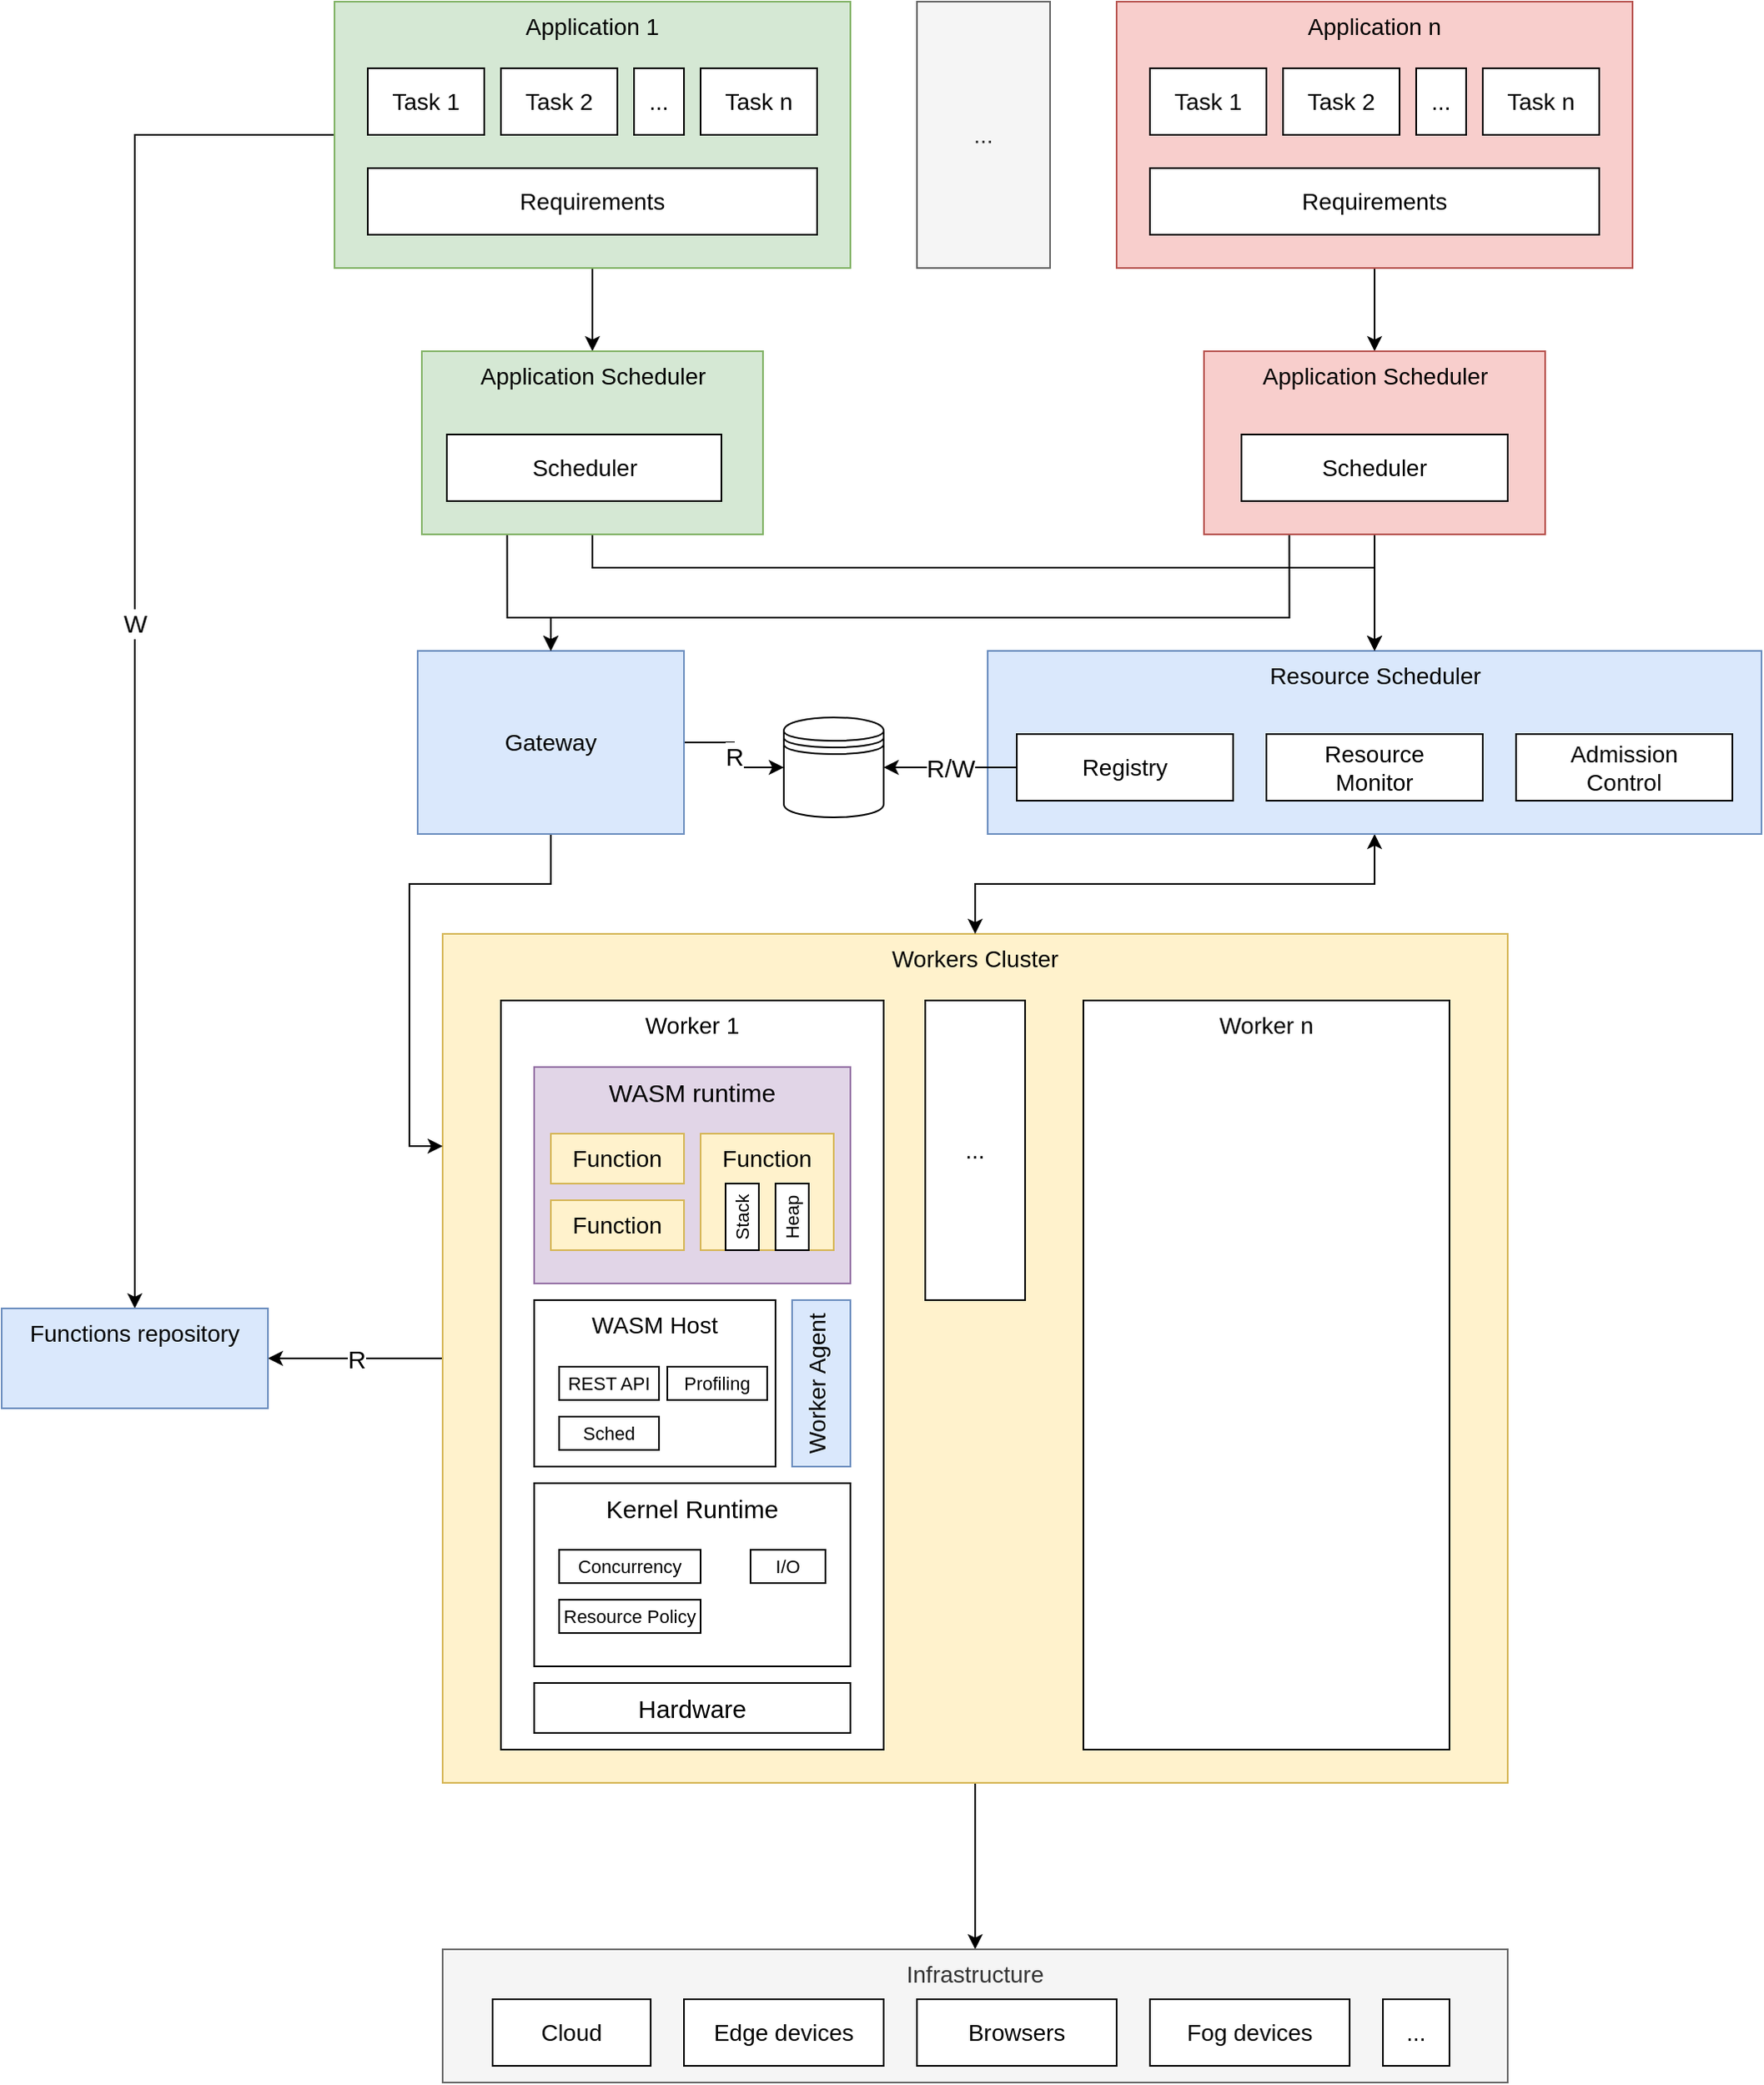 <mxfile version="13.7.5" type="device"><diagram id="8towSq2LqtXwyE7touni" name="Page-1"><mxGraphModel dx="1812" dy="803" grid="1" gridSize="10" guides="1" tooltips="1" connect="1" arrows="1" fold="1" page="1" pageScale="1" pageWidth="827" pageHeight="1169" math="0" shadow="0"><root><mxCell id="0"/><mxCell id="1" parent="0"/><mxCell id="jBIaHN4taIn95anJ6NxQ-52" style="edgeStyle=orthogonalEdgeStyle;rounded=0;orthogonalLoop=1;jettySize=auto;html=1;exitX=0.5;exitY=1;exitDx=0;exitDy=0;entryX=0.5;entryY=0;entryDx=0;entryDy=0;fontSize=14;" edge="1" parent="1" source="jBIaHN4taIn95anJ6NxQ-2" target="jBIaHN4taIn95anJ6NxQ-45"><mxGeometry relative="1" as="geometry"/></mxCell><mxCell id="jBIaHN4taIn95anJ6NxQ-102" value="R" style="edgeStyle=orthogonalEdgeStyle;rounded=0;orthogonalLoop=1;jettySize=auto;html=1;exitX=0;exitY=0.5;exitDx=0;exitDy=0;entryX=1;entryY=0.5;entryDx=0;entryDy=0;startArrow=none;startFill=0;endArrow=classic;endFill=1;fontSize=15;" edge="1" parent="1" source="jBIaHN4taIn95anJ6NxQ-2" target="jBIaHN4taIn95anJ6NxQ-54"><mxGeometry relative="1" as="geometry"/></mxCell><mxCell id="jBIaHN4taIn95anJ6NxQ-2" value="Workers Cluster" style="rounded=0;whiteSpace=wrap;html=1;fillColor=#fff2cc;strokeColor=#d6b656;fontSize=14;verticalAlign=top;" vertex="1" parent="1"><mxGeometry x="-285" y="590" width="640" height="510" as="geometry"/></mxCell><mxCell id="jBIaHN4taIn95anJ6NxQ-86" style="edgeStyle=orthogonalEdgeStyle;rounded=0;orthogonalLoop=1;jettySize=auto;html=1;exitX=0.5;exitY=1;exitDx=0;exitDy=0;entryX=0.5;entryY=0;entryDx=0;entryDy=0;startArrow=none;startFill=0;fontSize=15;" edge="1" parent="1" source="jBIaHN4taIn95anJ6NxQ-3" target="jBIaHN4taIn95anJ6NxQ-83"><mxGeometry relative="1" as="geometry"/></mxCell><mxCell id="jBIaHN4taIn95anJ6NxQ-103" value="W" style="edgeStyle=orthogonalEdgeStyle;rounded=0;orthogonalLoop=1;jettySize=auto;html=1;exitX=0;exitY=0.5;exitDx=0;exitDy=0;entryX=0.5;entryY=0;entryDx=0;entryDy=0;startArrow=none;startFill=0;endArrow=classic;endFill=1;fontSize=15;" edge="1" parent="1" source="jBIaHN4taIn95anJ6NxQ-3" target="jBIaHN4taIn95anJ6NxQ-54"><mxGeometry relative="1" as="geometry"/></mxCell><mxCell id="jBIaHN4taIn95anJ6NxQ-3" value="Application 1" style="rounded=0;whiteSpace=wrap;html=1;fillColor=#d5e8d4;strokeColor=#82b366;fontSize=14;verticalAlign=top;" vertex="1" parent="1"><mxGeometry x="-350" y="30" width="310" height="160" as="geometry"/></mxCell><mxCell id="jBIaHN4taIn95anJ6NxQ-51" style="edgeStyle=orthogonalEdgeStyle;rounded=0;orthogonalLoop=1;jettySize=auto;html=1;exitX=0.5;exitY=1;exitDx=0;exitDy=0;entryX=0.5;entryY=0;entryDx=0;entryDy=0;fontSize=14;startArrow=classic;startFill=1;" edge="1" parent="1" source="jBIaHN4taIn95anJ6NxQ-5" target="jBIaHN4taIn95anJ6NxQ-2"><mxGeometry relative="1" as="geometry"/></mxCell><mxCell id="jBIaHN4taIn95anJ6NxQ-5" value="Resource Scheduler" style="rounded=0;whiteSpace=wrap;html=1;fillColor=#dae8fc;strokeColor=#6c8ebf;fontSize=14;verticalAlign=top;" vertex="1" parent="1"><mxGeometry x="42.5" y="420" width="465" height="110" as="geometry"/></mxCell><mxCell id="jBIaHN4taIn95anJ6NxQ-12" value="Task 1" style="rounded=0;whiteSpace=wrap;html=1;fontSize=14;" vertex="1" parent="1"><mxGeometry x="-330" y="70" width="70" height="40" as="geometry"/></mxCell><mxCell id="jBIaHN4taIn95anJ6NxQ-1" value="Requirements" style="rounded=0;whiteSpace=wrap;html=1;fontSize=14;" vertex="1" parent="1"><mxGeometry x="-330" y="130" width="270" height="40" as="geometry"/></mxCell><mxCell id="jBIaHN4taIn95anJ6NxQ-13" value="Task 2" style="rounded=0;whiteSpace=wrap;html=1;fontSize=14;" vertex="1" parent="1"><mxGeometry x="-250" y="70" width="70" height="40" as="geometry"/></mxCell><mxCell id="jBIaHN4taIn95anJ6NxQ-14" value="Task n" style="rounded=0;whiteSpace=wrap;html=1;fontSize=14;" vertex="1" parent="1"><mxGeometry x="-130" y="70" width="70" height="40" as="geometry"/></mxCell><mxCell id="jBIaHN4taIn95anJ6NxQ-16" value="..." style="rounded=0;whiteSpace=wrap;html=1;fontSize=14;" vertex="1" parent="1"><mxGeometry x="-170" y="70" width="30" height="40" as="geometry"/></mxCell><mxCell id="jBIaHN4taIn95anJ6NxQ-91" style="edgeStyle=orthogonalEdgeStyle;rounded=0;orthogonalLoop=1;jettySize=auto;html=1;exitX=0.5;exitY=1;exitDx=0;exitDy=0;entryX=0.5;entryY=0;entryDx=0;entryDy=0;startArrow=none;startFill=0;endArrow=classic;endFill=1;fontSize=15;" edge="1" parent="1" source="jBIaHN4taIn95anJ6NxQ-19" target="jBIaHN4taIn95anJ6NxQ-90"><mxGeometry relative="1" as="geometry"/></mxCell><mxCell id="jBIaHN4taIn95anJ6NxQ-19" value="Application n" style="rounded=0;whiteSpace=wrap;html=1;fillColor=#f8cecc;strokeColor=#b85450;fontSize=14;verticalAlign=top;" vertex="1" parent="1"><mxGeometry x="120" y="30" width="310" height="160" as="geometry"/></mxCell><mxCell id="jBIaHN4taIn95anJ6NxQ-20" value="Task 1" style="rounded=0;whiteSpace=wrap;html=1;fontSize=14;" vertex="1" parent="1"><mxGeometry x="140" y="70" width="70" height="40" as="geometry"/></mxCell><mxCell id="jBIaHN4taIn95anJ6NxQ-21" value="Requirements" style="rounded=0;whiteSpace=wrap;html=1;fontSize=14;" vertex="1" parent="1"><mxGeometry x="140" y="130" width="270" height="40" as="geometry"/></mxCell><mxCell id="jBIaHN4taIn95anJ6NxQ-22" value="Task 2" style="rounded=0;whiteSpace=wrap;html=1;fontSize=14;" vertex="1" parent="1"><mxGeometry x="220" y="70" width="70" height="40" as="geometry"/></mxCell><mxCell id="jBIaHN4taIn95anJ6NxQ-23" value="Task n" style="rounded=0;whiteSpace=wrap;html=1;fontSize=14;" vertex="1" parent="1"><mxGeometry x="340" y="70" width="70" height="40" as="geometry"/></mxCell><mxCell id="jBIaHN4taIn95anJ6NxQ-24" value="..." style="rounded=0;whiteSpace=wrap;html=1;fontSize=14;" vertex="1" parent="1"><mxGeometry x="300" y="70" width="30" height="40" as="geometry"/></mxCell><mxCell id="jBIaHN4taIn95anJ6NxQ-27" value="..." style="rounded=0;whiteSpace=wrap;html=1;fillColor=#f5f5f5;strokeColor=#666666;fontSize=14;verticalAlign=middle;fontColor=#333333;" vertex="1" parent="1"><mxGeometry y="30" width="80" height="160" as="geometry"/></mxCell><mxCell id="jBIaHN4taIn95anJ6NxQ-97" value="R/W" style="edgeStyle=orthogonalEdgeStyle;rounded=0;orthogonalLoop=1;jettySize=auto;html=1;exitX=0;exitY=0.5;exitDx=0;exitDy=0;entryX=1;entryY=0.5;entryDx=0;entryDy=0;startArrow=none;startFill=0;endArrow=classic;endFill=1;fontSize=15;" edge="1" parent="1" source="jBIaHN4taIn95anJ6NxQ-4" target="jBIaHN4taIn95anJ6NxQ-95"><mxGeometry relative="1" as="geometry"/></mxCell><mxCell id="jBIaHN4taIn95anJ6NxQ-4" value="Registry" style="rounded=0;whiteSpace=wrap;html=1;fontSize=14;" vertex="1" parent="1"><mxGeometry x="60" y="470" width="130" height="40" as="geometry"/></mxCell><mxCell id="jBIaHN4taIn95anJ6NxQ-28" value="Admission&lt;br&gt;Control" style="rounded=0;whiteSpace=wrap;html=1;fontSize=14;" vertex="1" parent="1"><mxGeometry x="360" y="470" width="130" height="40" as="geometry"/></mxCell><mxCell id="jBIaHN4taIn95anJ6NxQ-30" value="Worker 1" style="rounded=0;whiteSpace=wrap;html=1;fontSize=14;horizontal=1;verticalAlign=top;" vertex="1" parent="1"><mxGeometry x="-250" y="630" width="230" height="450" as="geometry"/></mxCell><mxCell id="jBIaHN4taIn95anJ6NxQ-34" value="Worker Agent" style="rounded=0;whiteSpace=wrap;html=1;fontSize=14;verticalAlign=top;horizontal=0;fillColor=#dae8fc;strokeColor=#6c8ebf;" vertex="1" parent="1"><mxGeometry x="-75" y="810" width="35" height="100" as="geometry"/></mxCell><mxCell id="jBIaHN4taIn95anJ6NxQ-40" value="..." style="rounded=0;whiteSpace=wrap;html=1;fontSize=14;horizontal=1;verticalAlign=middle;" vertex="1" parent="1"><mxGeometry x="5" y="630" width="60" height="180" as="geometry"/></mxCell><mxCell id="jBIaHN4taIn95anJ6NxQ-45" value="Infrastructure" style="rounded=0;whiteSpace=wrap;html=1;fontSize=14;fillColor=#f5f5f5;strokeColor=#666666;verticalAlign=top;fontColor=#333333;" vertex="1" parent="1"><mxGeometry x="-285" y="1200" width="640" height="80" as="geometry"/></mxCell><mxCell id="jBIaHN4taIn95anJ6NxQ-46" value="Cloud" style="rounded=0;whiteSpace=wrap;html=1;fontSize=14;" vertex="1" parent="1"><mxGeometry x="-255" y="1230" width="95" height="40" as="geometry"/></mxCell><mxCell id="jBIaHN4taIn95anJ6NxQ-47" value="Edge devices" style="rounded=0;whiteSpace=wrap;html=1;fontSize=14;" vertex="1" parent="1"><mxGeometry x="-140" y="1230" width="120" height="40" as="geometry"/></mxCell><mxCell id="jBIaHN4taIn95anJ6NxQ-48" value="Browsers" style="rounded=0;whiteSpace=wrap;html=1;fontSize=14;" vertex="1" parent="1"><mxGeometry y="1230" width="120" height="40" as="geometry"/></mxCell><mxCell id="jBIaHN4taIn95anJ6NxQ-49" value="Fog devices" style="rounded=0;whiteSpace=wrap;html=1;fontSize=14;" vertex="1" parent="1"><mxGeometry x="140" y="1230" width="120" height="40" as="geometry"/></mxCell><mxCell id="jBIaHN4taIn95anJ6NxQ-50" value="..." style="rounded=0;whiteSpace=wrap;html=1;fontSize=14;" vertex="1" parent="1"><mxGeometry x="280" y="1230" width="40" height="40" as="geometry"/></mxCell><mxCell id="jBIaHN4taIn95anJ6NxQ-54" value="Functions repository" style="rounded=0;whiteSpace=wrap;html=1;fillColor=#dae8fc;strokeColor=#6c8ebf;fontSize=14;verticalAlign=top;" vertex="1" parent="1"><mxGeometry x="-550" y="815" width="160" height="60" as="geometry"/></mxCell><mxCell id="jBIaHN4taIn95anJ6NxQ-55" value="Resource&lt;br&gt;Monitor" style="rounded=0;whiteSpace=wrap;html=1;fontSize=14;" vertex="1" parent="1"><mxGeometry x="210" y="470" width="130" height="40" as="geometry"/></mxCell><mxCell id="jBIaHN4taIn95anJ6NxQ-96" value="R" style="edgeStyle=orthogonalEdgeStyle;rounded=0;orthogonalLoop=1;jettySize=auto;html=1;exitX=1;exitY=0.5;exitDx=0;exitDy=0;entryX=0;entryY=0.5;entryDx=0;entryDy=0;startArrow=none;startFill=0;endArrow=classic;endFill=1;fontSize=15;" edge="1" parent="1" source="jBIaHN4taIn95anJ6NxQ-63" target="jBIaHN4taIn95anJ6NxQ-95"><mxGeometry relative="1" as="geometry"/></mxCell><mxCell id="jBIaHN4taIn95anJ6NxQ-98" style="edgeStyle=orthogonalEdgeStyle;rounded=0;orthogonalLoop=1;jettySize=auto;html=1;exitX=0.5;exitY=1;exitDx=0;exitDy=0;entryX=0;entryY=0.25;entryDx=0;entryDy=0;startArrow=none;startFill=0;endArrow=classic;endFill=1;fontSize=15;" edge="1" parent="1" source="jBIaHN4taIn95anJ6NxQ-63" target="jBIaHN4taIn95anJ6NxQ-2"><mxGeometry relative="1" as="geometry"/></mxCell><mxCell id="jBIaHN4taIn95anJ6NxQ-63" value="Gateway" style="rounded=0;whiteSpace=wrap;html=1;fontSize=14;verticalAlign=middle;fillColor=#dae8fc;strokeColor=#6c8ebf;" vertex="1" parent="1"><mxGeometry x="-300" y="420" width="160" height="110" as="geometry"/></mxCell><mxCell id="jBIaHN4taIn95anJ6NxQ-72" value="Hardware" style="rounded=0;whiteSpace=wrap;html=1;fontSize=15;" vertex="1" parent="1"><mxGeometry x="-230" y="1040" width="190" height="30" as="geometry"/></mxCell><mxCell id="jBIaHN4taIn95anJ6NxQ-73" value="Kernel Runtime" style="rounded=0;whiteSpace=wrap;html=1;fontSize=15;verticalAlign=top;" vertex="1" parent="1"><mxGeometry x="-230" y="920" width="190" height="110" as="geometry"/></mxCell><mxCell id="jBIaHN4taIn95anJ6NxQ-74" value="Concurrency" style="rounded=0;whiteSpace=wrap;html=1;fontSize=11;" vertex="1" parent="1"><mxGeometry x="-215" y="960" width="85" height="20" as="geometry"/></mxCell><mxCell id="jBIaHN4taIn95anJ6NxQ-71" value="I/O" style="rounded=0;whiteSpace=wrap;html=1;fontSize=11;" vertex="1" parent="1"><mxGeometry x="-100" y="960" width="45" height="20" as="geometry"/></mxCell><mxCell id="jBIaHN4taIn95anJ6NxQ-75" value="Resource Policy" style="rounded=0;whiteSpace=wrap;html=1;fontSize=11;" vertex="1" parent="1"><mxGeometry x="-215" y="990" width="85" height="20" as="geometry"/></mxCell><mxCell id="jBIaHN4taIn95anJ6NxQ-77" value="WASM runtime" style="rounded=0;whiteSpace=wrap;html=1;fontSize=15;fillColor=#e1d5e7;strokeColor=#9673a6;verticalAlign=top;" vertex="1" parent="1"><mxGeometry x="-230" y="670" width="190" height="130" as="geometry"/></mxCell><mxCell id="jBIaHN4taIn95anJ6NxQ-31" value="Function" style="rounded=0;whiteSpace=wrap;html=1;fontSize=14;fillColor=#fff2cc;strokeColor=#d6b656;" vertex="1" parent="1"><mxGeometry x="-220" y="710" width="80" height="30" as="geometry"/></mxCell><mxCell id="jBIaHN4taIn95anJ6NxQ-32" value="Function" style="rounded=0;whiteSpace=wrap;html=1;fontSize=14;fillColor=#fff2cc;strokeColor=#d6b656;verticalAlign=top;" vertex="1" parent="1"><mxGeometry x="-130" y="710" width="80" height="70" as="geometry"/></mxCell><mxCell id="jBIaHN4taIn95anJ6NxQ-33" value="Function" style="rounded=0;whiteSpace=wrap;html=1;fontSize=14;fillColor=#fff2cc;strokeColor=#d6b656;" vertex="1" parent="1"><mxGeometry x="-220" y="750" width="80" height="30" as="geometry"/></mxCell><mxCell id="jBIaHN4taIn95anJ6NxQ-66" value="Stack" style="rounded=0;whiteSpace=wrap;html=1;fontSize=11;horizontal=0;" vertex="1" parent="1"><mxGeometry x="-115" y="740" width="20" height="40" as="geometry"/></mxCell><mxCell id="jBIaHN4taIn95anJ6NxQ-68" value="Heap" style="rounded=0;whiteSpace=wrap;html=1;fontSize=11;horizontal=0;" vertex="1" parent="1"><mxGeometry x="-85" y="740" width="20" height="40" as="geometry"/></mxCell><mxCell id="jBIaHN4taIn95anJ6NxQ-78" value="WASM Host" style="rounded=0;whiteSpace=wrap;html=1;fontSize=14;verticalAlign=top;" vertex="1" parent="1"><mxGeometry x="-230" y="810" width="145" height="100" as="geometry"/></mxCell><mxCell id="jBIaHN4taIn95anJ6NxQ-79" value="REST API" style="rounded=0;whiteSpace=wrap;html=1;fontSize=11;" vertex="1" parent="1"><mxGeometry x="-215" y="850" width="60" height="20" as="geometry"/></mxCell><mxCell id="jBIaHN4taIn95anJ6NxQ-80" value="Sched" style="rounded=0;whiteSpace=wrap;html=1;fontSize=11;" vertex="1" parent="1"><mxGeometry x="-215" y="880" width="60" height="20" as="geometry"/></mxCell><mxCell id="jBIaHN4taIn95anJ6NxQ-81" value="Profiling" style="rounded=0;whiteSpace=wrap;html=1;fontSize=11;" vertex="1" parent="1"><mxGeometry x="-150" y="850" width="60" height="20" as="geometry"/></mxCell><mxCell id="jBIaHN4taIn95anJ6NxQ-82" value="Worker n" style="rounded=0;whiteSpace=wrap;html=1;fontSize=14;horizontal=1;verticalAlign=top;" vertex="1" parent="1"><mxGeometry x="100" y="630" width="220" height="450" as="geometry"/></mxCell><mxCell id="jBIaHN4taIn95anJ6NxQ-85" style="edgeStyle=orthogonalEdgeStyle;rounded=0;orthogonalLoop=1;jettySize=auto;html=1;exitX=0.5;exitY=1;exitDx=0;exitDy=0;entryX=0.5;entryY=0;entryDx=0;entryDy=0;startArrow=none;startFill=0;fontSize=15;" edge="1" parent="1" source="jBIaHN4taIn95anJ6NxQ-83" target="jBIaHN4taIn95anJ6NxQ-5"><mxGeometry relative="1" as="geometry"><Array as="points"><mxPoint x="-195" y="370"/><mxPoint x="275" y="370"/></Array></mxGeometry></mxCell><mxCell id="jBIaHN4taIn95anJ6NxQ-100" style="edgeStyle=orthogonalEdgeStyle;rounded=0;orthogonalLoop=1;jettySize=auto;html=1;exitX=0.25;exitY=1;exitDx=0;exitDy=0;entryX=0.5;entryY=0;entryDx=0;entryDy=0;startArrow=none;startFill=0;endArrow=classic;endFill=1;fontSize=15;" edge="1" parent="1" source="jBIaHN4taIn95anJ6NxQ-83" target="jBIaHN4taIn95anJ6NxQ-63"><mxGeometry relative="1" as="geometry"><Array as="points"><mxPoint x="-246" y="400"/><mxPoint x="-220" y="400"/></Array></mxGeometry></mxCell><mxCell id="jBIaHN4taIn95anJ6NxQ-83" value="Application Scheduler" style="rounded=0;whiteSpace=wrap;html=1;fillColor=#d5e8d4;strokeColor=#82b366;fontSize=14;verticalAlign=top;" vertex="1" parent="1"><mxGeometry x="-297.5" y="240" width="205" height="110" as="geometry"/></mxCell><mxCell id="jBIaHN4taIn95anJ6NxQ-84" value="Scheduler" style="rounded=0;whiteSpace=wrap;html=1;fontSize=14;verticalAlign=middle;" vertex="1" parent="1"><mxGeometry x="-282.5" y="290" width="165" height="40" as="geometry"/></mxCell><mxCell id="jBIaHN4taIn95anJ6NxQ-92" style="edgeStyle=orthogonalEdgeStyle;rounded=0;orthogonalLoop=1;jettySize=auto;html=1;exitX=0.5;exitY=1;exitDx=0;exitDy=0;entryX=0.5;entryY=0;entryDx=0;entryDy=0;startArrow=none;startFill=0;endArrow=classic;endFill=1;fontSize=15;" edge="1" parent="1" source="jBIaHN4taIn95anJ6NxQ-90" target="jBIaHN4taIn95anJ6NxQ-5"><mxGeometry relative="1" as="geometry"/></mxCell><mxCell id="jBIaHN4taIn95anJ6NxQ-101" style="edgeStyle=orthogonalEdgeStyle;rounded=0;orthogonalLoop=1;jettySize=auto;html=1;exitX=0.25;exitY=1;exitDx=0;exitDy=0;entryX=0.5;entryY=0;entryDx=0;entryDy=0;startArrow=none;startFill=0;endArrow=classic;endFill=1;fontSize=15;" edge="1" parent="1" source="jBIaHN4taIn95anJ6NxQ-90" target="jBIaHN4taIn95anJ6NxQ-63"><mxGeometry relative="1" as="geometry"><Array as="points"><mxPoint x="224" y="400"/><mxPoint x="-220" y="400"/></Array></mxGeometry></mxCell><mxCell id="jBIaHN4taIn95anJ6NxQ-90" value="Application Scheduler" style="rounded=0;whiteSpace=wrap;html=1;fillColor=#f8cecc;strokeColor=#b85450;fontSize=14;verticalAlign=top;" vertex="1" parent="1"><mxGeometry x="172.5" y="240" width="205" height="110" as="geometry"/></mxCell><mxCell id="jBIaHN4taIn95anJ6NxQ-89" value="Scheduler" style="rounded=0;whiteSpace=wrap;html=1;fontSize=14;verticalAlign=middle;" vertex="1" parent="1"><mxGeometry x="195" y="290" width="160" height="40" as="geometry"/></mxCell><mxCell id="jBIaHN4taIn95anJ6NxQ-95" value="" style="shape=datastore;whiteSpace=wrap;html=1;fontSize=15;" vertex="1" parent="1"><mxGeometry x="-80" y="460" width="60" height="60" as="geometry"/></mxCell></root></mxGraphModel></diagram></mxfile>